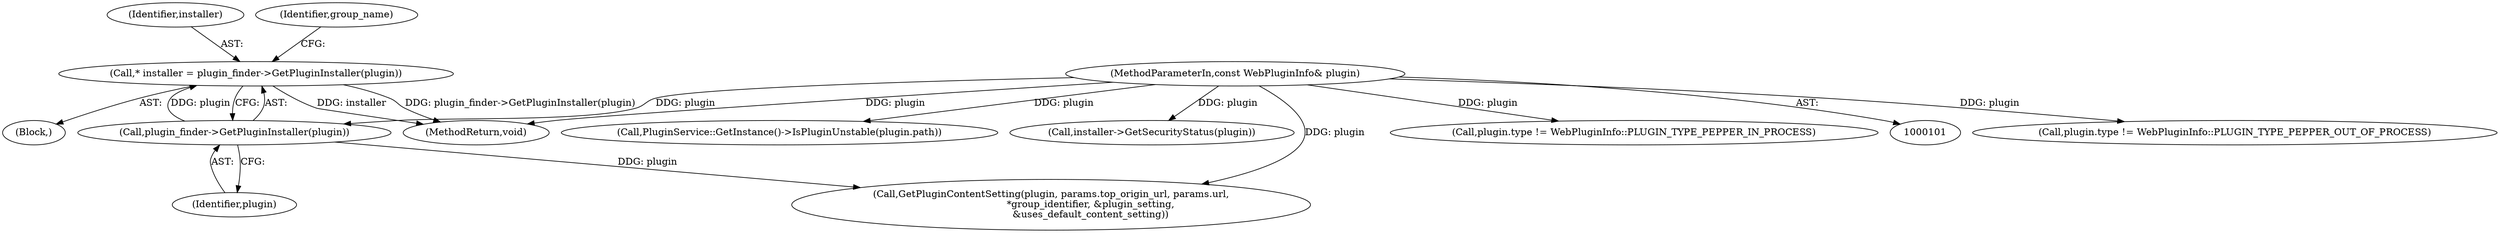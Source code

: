 digraph "0_Chrome_ef97ce340c462d5212336f09bf8075d1cb10faa4@pointer" {
"1000110" [label="(Call,* installer = plugin_finder->GetPluginInstaller(plugin))"];
"1000112" [label="(Call,plugin_finder->GetPluginInstaller(plugin))"];
"1000103" [label="(MethodParameterIn,const WebPluginInfo& plugin)"];
"1000189" [label="(Call,plugin.type != WebPluginInfo::PLUGIN_TYPE_PEPPER_OUT_OF_PROCESS)"];
"1000211" [label="(Call,PluginService::GetInstance()->IsPluginUnstable(plugin.path))"];
"1000249" [label="(MethodReturn,void)"];
"1000130" [label="(Call,GetPluginContentSetting(plugin, params.top_origin_url, params.url,\n                          *group_identifier, &plugin_setting,\n                          &uses_default_content_setting))"];
"1000113" [label="(Identifier,plugin)"];
"1000111" [label="(Identifier,installer)"];
"1000108" [label="(Block,)"];
"1000110" [label="(Call,* installer = plugin_finder->GetPluginInstaller(plugin))"];
"1000151" [label="(Call,installer->GetSecurityStatus(plugin))"];
"1000183" [label="(Call,plugin.type != WebPluginInfo::PLUGIN_TYPE_PEPPER_IN_PROCESS)"];
"1000103" [label="(MethodParameterIn,const WebPluginInfo& plugin)"];
"1000112" [label="(Call,plugin_finder->GetPluginInstaller(plugin))"];
"1000116" [label="(Identifier,group_name)"];
"1000110" -> "1000108"  [label="AST: "];
"1000110" -> "1000112"  [label="CFG: "];
"1000111" -> "1000110"  [label="AST: "];
"1000112" -> "1000110"  [label="AST: "];
"1000116" -> "1000110"  [label="CFG: "];
"1000110" -> "1000249"  [label="DDG: plugin_finder->GetPluginInstaller(plugin)"];
"1000110" -> "1000249"  [label="DDG: installer"];
"1000112" -> "1000110"  [label="DDG: plugin"];
"1000112" -> "1000113"  [label="CFG: "];
"1000113" -> "1000112"  [label="AST: "];
"1000103" -> "1000112"  [label="DDG: plugin"];
"1000112" -> "1000130"  [label="DDG: plugin"];
"1000103" -> "1000101"  [label="AST: "];
"1000103" -> "1000249"  [label="DDG: plugin"];
"1000103" -> "1000130"  [label="DDG: plugin"];
"1000103" -> "1000151"  [label="DDG: plugin"];
"1000103" -> "1000183"  [label="DDG: plugin"];
"1000103" -> "1000189"  [label="DDG: plugin"];
"1000103" -> "1000211"  [label="DDG: plugin"];
}
